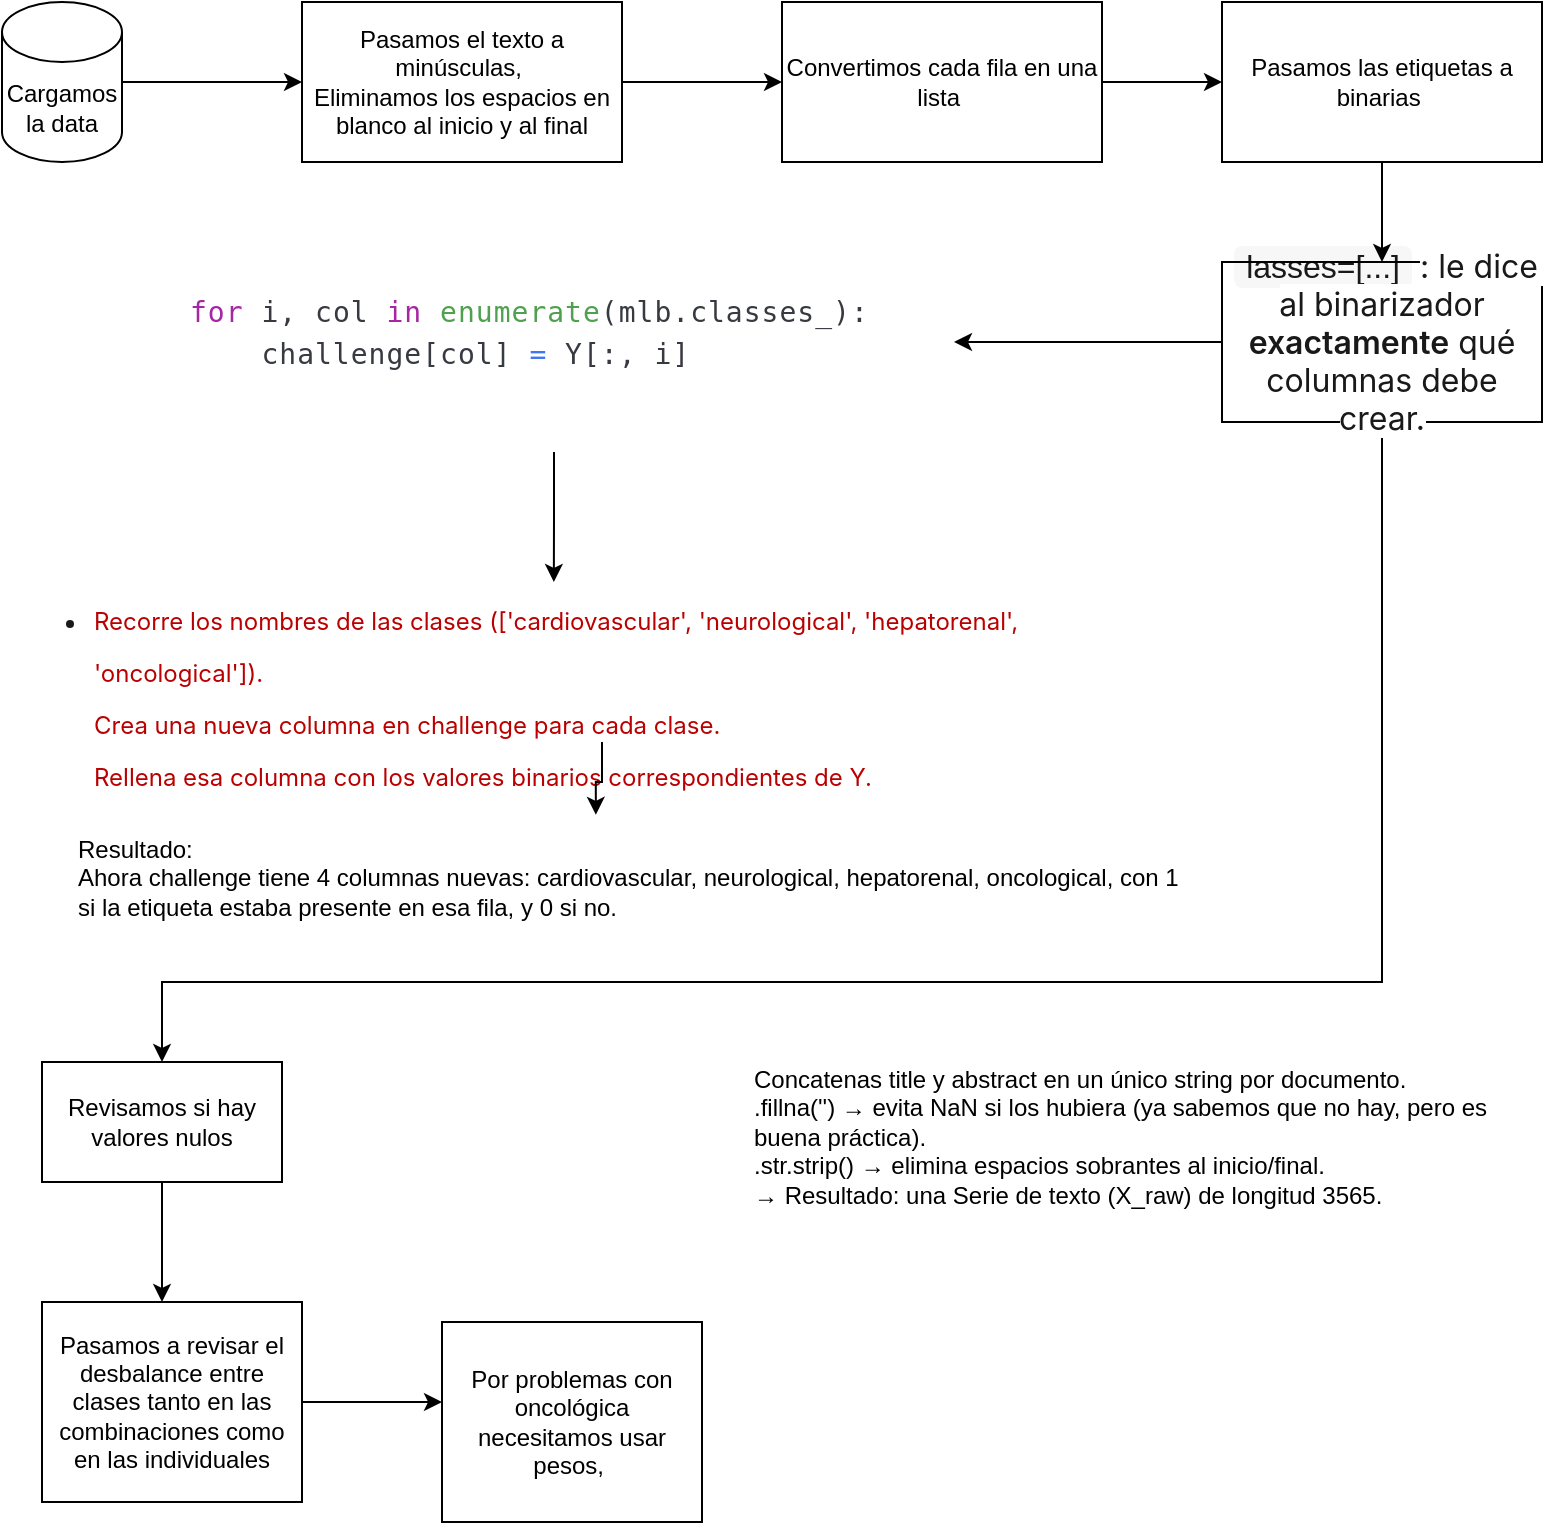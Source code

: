 <mxfile version="28.2.0">
  <diagram name="Página-1" id="R4MLHaw1RsGRZBGLi2FN">
    <mxGraphModel dx="1391" dy="697" grid="1" gridSize="10" guides="1" tooltips="1" connect="1" arrows="1" fold="1" page="1" pageScale="1" pageWidth="827" pageHeight="1169" math="0" shadow="0">
      <root>
        <mxCell id="0" />
        <mxCell id="1" parent="0" />
        <mxCell id="0DuIZYB2jZfA5ApWnlZL-5" style="edgeStyle=orthogonalEdgeStyle;rounded=0;orthogonalLoop=1;jettySize=auto;html=1;" edge="1" parent="1" source="0DuIZYB2jZfA5ApWnlZL-1" target="0DuIZYB2jZfA5ApWnlZL-2">
          <mxGeometry relative="1" as="geometry" />
        </mxCell>
        <mxCell id="0DuIZYB2jZfA5ApWnlZL-1" value="Cargamos la data" style="shape=cylinder3;whiteSpace=wrap;html=1;boundedLbl=1;backgroundOutline=1;size=15;" vertex="1" parent="1">
          <mxGeometry x="40" y="60" width="60" height="80" as="geometry" />
        </mxCell>
        <mxCell id="0DuIZYB2jZfA5ApWnlZL-6" style="edgeStyle=orthogonalEdgeStyle;rounded=0;orthogonalLoop=1;jettySize=auto;html=1;entryX=0;entryY=0.5;entryDx=0;entryDy=0;" edge="1" parent="1" source="0DuIZYB2jZfA5ApWnlZL-2" target="0DuIZYB2jZfA5ApWnlZL-4">
          <mxGeometry relative="1" as="geometry" />
        </mxCell>
        <mxCell id="0DuIZYB2jZfA5ApWnlZL-2" value="Pasamos el texto a minúsculas,&amp;nbsp;&lt;div&gt;Eliminamos los espacios en blanco al inicio y al final&lt;/div&gt;" style="rounded=0;whiteSpace=wrap;html=1;" vertex="1" parent="1">
          <mxGeometry x="190" y="60" width="160" height="80" as="geometry" />
        </mxCell>
        <mxCell id="0DuIZYB2jZfA5ApWnlZL-10" style="edgeStyle=orthogonalEdgeStyle;rounded=0;orthogonalLoop=1;jettySize=auto;html=1;entryX=0.5;entryY=0;entryDx=0;entryDy=0;" edge="1" parent="1" source="0DuIZYB2jZfA5ApWnlZL-3" target="0DuIZYB2jZfA5ApWnlZL-9">
          <mxGeometry relative="1" as="geometry" />
        </mxCell>
        <mxCell id="0DuIZYB2jZfA5ApWnlZL-3" value="Pasamos las etiquetas a binarias&amp;nbsp;" style="rounded=0;whiteSpace=wrap;html=1;" vertex="1" parent="1">
          <mxGeometry x="650" y="60" width="160" height="80" as="geometry" />
        </mxCell>
        <mxCell id="0DuIZYB2jZfA5ApWnlZL-7" style="edgeStyle=orthogonalEdgeStyle;rounded=0;orthogonalLoop=1;jettySize=auto;html=1;entryX=0;entryY=0.5;entryDx=0;entryDy=0;" edge="1" parent="1" source="0DuIZYB2jZfA5ApWnlZL-4" target="0DuIZYB2jZfA5ApWnlZL-3">
          <mxGeometry relative="1" as="geometry" />
        </mxCell>
        <mxCell id="0DuIZYB2jZfA5ApWnlZL-4" value="Convertimos cada fila en una lista&amp;nbsp;" style="rounded=0;whiteSpace=wrap;html=1;" vertex="1" parent="1">
          <mxGeometry x="430" y="60" width="160" height="80" as="geometry" />
        </mxCell>
        <mxCell id="0DuIZYB2jZfA5ApWnlZL-12" style="edgeStyle=orthogonalEdgeStyle;rounded=0;orthogonalLoop=1;jettySize=auto;html=1;" edge="1" parent="1" source="0DuIZYB2jZfA5ApWnlZL-9" target="0DuIZYB2jZfA5ApWnlZL-11">
          <mxGeometry relative="1" as="geometry" />
        </mxCell>
        <mxCell id="0DuIZYB2jZfA5ApWnlZL-20" style="edgeStyle=orthogonalEdgeStyle;rounded=0;orthogonalLoop=1;jettySize=auto;html=1;entryX=0.5;entryY=0;entryDx=0;entryDy=0;" edge="1" parent="1" source="0DuIZYB2jZfA5ApWnlZL-9" target="0DuIZYB2jZfA5ApWnlZL-21">
          <mxGeometry relative="1" as="geometry">
            <mxPoint x="260.0" y="590" as="targetPoint" />
            <Array as="points">
              <mxPoint x="730" y="550" />
              <mxPoint x="120" y="550" />
            </Array>
          </mxGeometry>
        </mxCell>
        <mxCell id="0DuIZYB2jZfA5ApWnlZL-9" value="&lt;code style=&quot;text-align: left; white-space-collapse: preserve; font-family: inherit; scrollbar-color: transparent transparent; margin: 0px 4px; padding: 2px 6px; border: 0px; font-variant-numeric: inherit; font-variant-east-asian: inherit; font-variant-alternates: inherit; font-variant-position: inherit; font-variant-emoji: inherit; font-stretch: inherit; font-size: 16px; line-height: inherit; font-optical-sizing: inherit; font-size-adjust: inherit; font-kerning: inherit; font-feature-settings: inherit; font-variation-settings: inherit; vertical-align: baseline; color: rgba(0, 0, 0, 0.9); background-color: rgba(0, 0, 0, 0.03); border-radius: 4px; max-width: 100%; word-break: break-word; text-shadow: none; overflow: auto;&quot; data-v-7caec4f8=&quot;&quot; data-v-a1ee3016=&quot;&quot; class=&quot;segment-code-inline&quot;&gt;lasses=[...]&lt;/code&gt;&lt;span style=&quot;text-align: left; white-space-collapse: preserve; color: rgba(0, 0, 0, 0.9); font-family: -apple-system, BlinkMacSystemFont, &amp;quot;Segoe UI&amp;quot;, system-ui, -apple-system, &amp;quot;Segoe UI&amp;quot;, Roboto, Ubuntu, Cantarell, &amp;quot;Noto Sans&amp;quot;, sans-serif, Arial, &amp;quot;PingFang SC&amp;quot;, &amp;quot;Source Han Sans SC&amp;quot;, &amp;quot;Microsoft YaHei UI&amp;quot;, &amp;quot;Microsoft YaHei&amp;quot;, &amp;quot;Noto Sans CJK SC&amp;quot;, sans-serif; font-size: 16px; background-color: rgb(255, 255, 255); float: none; display: inline !important;&quot;&gt;: le dice al binarizador &lt;/span&gt;&lt;span style=&quot;text-align: left; white-space-collapse: preserve; font-family: -apple-system, BlinkMacSystemFont, &amp;quot;Segoe UI&amp;quot;, system-ui, -apple-system, &amp;quot;Segoe UI&amp;quot;, Roboto, Ubuntu, Cantarell, &amp;quot;Noto Sans&amp;quot;, sans-serif, Arial, &amp;quot;PingFang SC&amp;quot;, &amp;quot;Source Han Sans SC&amp;quot;, &amp;quot;Microsoft YaHei UI&amp;quot;, &amp;quot;Microsoft YaHei&amp;quot;, &amp;quot;Noto Sans CJK SC&amp;quot;, sans-serif; scrollbar-color: transparent transparent; margin: 0px; padding: 0px; border: 0px; font-variant-numeric: inherit; font-variant-east-asian: inherit; font-variant-alternates: inherit; font-variant-position: inherit; font-variant-emoji: inherit; font-weight: 600; font-stretch: inherit; font-size: 16px; line-height: inherit; font-optical-sizing: inherit; font-size-adjust: inherit; font-kerning: inherit; font-feature-settings: inherit; font-variation-settings: inherit; vertical-align: baseline; color: rgba(0, 0, 0, 0.9); background-color: rgb(255, 255, 255);&quot; class=&quot;&quot;&gt;exactamente&lt;/span&gt;&lt;span style=&quot;text-align: left; white-space-collapse: preserve; color: rgba(0, 0, 0, 0.9); font-family: -apple-system, BlinkMacSystemFont, &amp;quot;Segoe UI&amp;quot;, system-ui, -apple-system, &amp;quot;Segoe UI&amp;quot;, Roboto, Ubuntu, Cantarell, &amp;quot;Noto Sans&amp;quot;, sans-serif, Arial, &amp;quot;PingFang SC&amp;quot;, &amp;quot;Source Han Sans SC&amp;quot;, &amp;quot;Microsoft YaHei UI&amp;quot;, &amp;quot;Microsoft YaHei&amp;quot;, &amp;quot;Noto Sans CJK SC&amp;quot;, sans-serif; font-size: 16px; background-color: rgb(255, 255, 255); float: none; display: inline !important;&quot;&gt; qué columnas debe crear.&lt;/span&gt;" style="rounded=0;whiteSpace=wrap;html=1;" vertex="1" parent="1">
          <mxGeometry x="650" y="190" width="160" height="80" as="geometry" />
        </mxCell>
        <mxCell id="0DuIZYB2jZfA5ApWnlZL-11" value="&lt;pre data-v-efb858b9=&quot;&quot; class=&quot;language-python&quot; style=&quot;font-family: &amp;quot;Fira Code&amp;quot;, &amp;quot;Fira Mono&amp;quot;, Menlo, Consolas, &amp;quot;DejaVu Sans Mono&amp;quot;, monospace; scrollbar-color: transparent transparent; margin: 0.5em 0px; padding: 16px; border: 0px; font-style: normal; font-variant-ligatures: normal; font-variant-caps: normal; font-variant-numeric: inherit; font-variant-east-asian: inherit; font-variant-alternates: inherit; font-variant-position: inherit; font-variant-emoji: inherit; font-weight: 400; font-stretch: inherit; font-size: 14px; line-height: 1.5; font-optical-sizing: inherit; font-size-adjust: inherit; font-kerning: inherit; font-feature-settings: inherit; font-variation-settings: inherit; vertical-align: baseline; color: rgb(56, 58, 66); direction: ltr; text-align: left; white-space: pre; word-spacing: 0px; word-break: normal; tab-size: 2; hyphens: none; overflow: auto; border-radius: 0px; background: none 0% 0% / auto repeat scroll padding-box border-box rgb(255, 255, 255); letter-spacing: 0.5px; orphans: 2; text-indent: 0px; text-transform: none; widows: 2; -webkit-text-stroke-width: 0px; text-decoration-thickness: initial; text-decoration-style: initial; text-decoration-color: initial;&quot;&gt;&lt;code class=&quot;language-python&quot; style=&quot;font-family: &amp;quot;Fira Code&amp;quot;, &amp;quot;Fira Mono&amp;quot;, Menlo, Consolas, &amp;quot;DejaVu Sans Mono&amp;quot;, monospace; scrollbar-color: transparent transparent; margin: 0px; padding: 0px; border: 0px; font-style: inherit; font-variant: inherit; font-weight: inherit; font-stretch: inherit; font-size: inherit; line-height: 1.5; font-optical-sizing: inherit; font-size-adjust: inherit; font-kerning: inherit; font-feature-settings: inherit; font-variation-settings: inherit; vertical-align: baseline; color: rgb(56, 58, 66); direction: ltr; text-align: left; white-space: pre-wrap; word-spacing: normal; word-break: break-word; tab-size: 2; hyphens: none; max-width: 100%; text-shadow: none; overflow: auto;&quot;&gt;&lt;span class=&quot;token keyword&quot; style=&quot;font: inherit; scrollbar-color: transparent transparent; margin: 0px; padding: 0px; border: 0px; vertical-align: baseline; color: rgb(166, 38, 164);&quot;&gt;for&lt;/span&gt; i&lt;span class=&quot;token punctuation&quot; style=&quot;font: inherit; scrollbar-color: transparent transparent; margin: 0px; padding: 0px; border: 0px; vertical-align: baseline; color: rgb(56, 58, 66);&quot;&gt;,&lt;/span&gt; col &lt;span class=&quot;token keyword&quot; style=&quot;font: inherit; scrollbar-color: transparent transparent; margin: 0px; padding: 0px; border: 0px; vertical-align: baseline; color: rgb(166, 38, 164);&quot;&gt;in&lt;/span&gt; &lt;span class=&quot;token builtin&quot; style=&quot;font: inherit; scrollbar-color: transparent transparent; margin: 0px; padding: 0px; border: 0px; vertical-align: baseline; color: rgb(80, 161, 79);&quot;&gt;enumerate&lt;/span&gt;&lt;span class=&quot;token punctuation&quot; style=&quot;font: inherit; scrollbar-color: transparent transparent; margin: 0px; padding: 0px; border: 0px; vertical-align: baseline; color: rgb(56, 58, 66);&quot;&gt;(&lt;/span&gt;mlb&lt;span class=&quot;token punctuation&quot; style=&quot;font: inherit; scrollbar-color: transparent transparent; margin: 0px; padding: 0px; border: 0px; vertical-align: baseline; color: rgb(56, 58, 66);&quot;&gt;.&lt;/span&gt;classes_&lt;span class=&quot;token punctuation&quot; style=&quot;font: inherit; scrollbar-color: transparent transparent; margin: 0px; padding: 0px; border: 0px; vertical-align: baseline; color: rgb(56, 58, 66);&quot;&gt;)&lt;/span&gt;&lt;span class=&quot;token punctuation&quot; style=&quot;font: inherit; scrollbar-color: transparent transparent; margin: 0px; padding: 0px; border: 0px; vertical-align: baseline; color: rgb(56, 58, 66);&quot;&gt;:&lt;/span&gt;&#xa;    challenge&lt;span class=&quot;token punctuation&quot; style=&quot;font: inherit; scrollbar-color: transparent transparent; margin: 0px; padding: 0px; border: 0px; vertical-align: baseline; color: rgb(56, 58, 66);&quot;&gt;[&lt;/span&gt;col&lt;span class=&quot;token punctuation&quot; style=&quot;font: inherit; scrollbar-color: transparent transparent; margin: 0px; padding: 0px; border: 0px; vertical-align: baseline; color: rgb(56, 58, 66);&quot;&gt;]&lt;/span&gt; &lt;span class=&quot;token operator&quot; style=&quot;font: inherit; scrollbar-color: transparent transparent; margin: 0px; padding: 0px; border: 0px; vertical-align: baseline; color: rgb(64, 120, 242);&quot;&gt;=&lt;/span&gt; Y&lt;span class=&quot;token punctuation&quot; style=&quot;font: inherit; scrollbar-color: transparent transparent; margin: 0px; padding: 0px; border: 0px; vertical-align: baseline; color: rgb(56, 58, 66);&quot;&gt;[&lt;/span&gt;&lt;span class=&quot;token punctuation&quot; style=&quot;font: inherit; scrollbar-color: transparent transparent; margin: 0px; padding: 0px; border: 0px; vertical-align: baseline; color: rgb(56, 58, 66);&quot;&gt;:&lt;/span&gt;&lt;span class=&quot;token punctuation&quot; style=&quot;font: inherit; scrollbar-color: transparent transparent; margin: 0px; padding: 0px; border: 0px; vertical-align: baseline; color: rgb(56, 58, 66);&quot;&gt;,&lt;/span&gt; i&lt;span class=&quot;token punctuation&quot; style=&quot;font: inherit; scrollbar-color: transparent transparent; margin: 0px; padding: 0px; border: 0px; vertical-align: baseline; color: rgb(56, 58, 66);&quot;&gt;]&lt;/span&gt;&lt;/code&gt;&lt;/pre&gt;" style="text;whiteSpace=wrap;html=1;" vertex="1" parent="1">
          <mxGeometry x="116" y="175" width="400" height="110" as="geometry" />
        </mxCell>
        <mxCell id="0DuIZYB2jZfA5ApWnlZL-15" value="&lt;ul start=&quot;1&quot; style=&quot;scrollbar-color: rgba(0, 0, 0, 0.25) rgba(0, 0, 0, 0); margin: 0px 0px 16px; padding: 0px 0px 0px 24px; border: 0px; font-variant-numeric: inherit; font-variant-east-asian: inherit; font-variant-alternates: inherit; font-variant-position: inherit; font-variant-emoji: inherit; font-stretch: inherit; line-height: inherit; font-optical-sizing: inherit; font-size-adjust: inherit; font-kerning: inherit; font-feature-settings: inherit; font-variation-settings: inherit; vertical-align: baseline; list-style: disc; orphans: 2; text-align: start; text-indent: 0px; widows: 2; background-color: rgb(255, 255, 255); text-decoration-thickness: initial; text-decoration-style: initial; text-decoration-color: initial; color: rgba(0, 0, 0, 0.9);&quot;&gt;&lt;li style=&quot;font-variant-numeric: inherit; font-variant-east-asian: inherit; font-variant-alternates: inherit; font-variant-position: inherit; font-variant-emoji: inherit; font-stretch: inherit; line-height: inherit; font-optical-sizing: inherit; font-size-adjust: inherit; font-kerning: inherit; font-feature-settings: inherit; font-variation-settings: inherit; scrollbar-color: rgba(0, 0, 0, 0.25) rgba(0, 0, 0, 0); margin: 0px 0px 12px; padding: 0px; border: 0px; vertical-align: baseline;&quot;&gt;&lt;div class=&quot;paragraph&quot; style=&quot;font-variant-alternates: inherit; font-variant-numeric: inherit; font-variant-east-asian: inherit; font-variant-position: inherit; font-variant-emoji: inherit; scrollbar-color: rgba(0, 0, 0, 0.25) rgba(0, 0, 0, 0); margin: 0px; padding: 0px; border: 0px; font-stretch: inherit; line-height: 26px; font-optical-sizing: inherit; font-size-adjust: inherit; font-kerning: inherit; font-feature-settings: inherit; font-variation-settings: inherit; vertical-align: baseline; max-width: 100%; word-break: break-word; text-shadow: none;&quot;&gt;&lt;font style=&quot;font-size: 12px;&quot; face=&quot;-apple-system, BlinkMacSystemFont, Segoe UI, system-ui, -apple-system, Segoe UI, Roboto, Ubuntu, Cantarell, Noto Sans, sans-serif, Arial, PingFang SC, Source Han Sans SC, Microsoft YaHei UI, Microsoft YaHei, Noto Sans CJK SC, sans-serif&quot; color=&quot;rgba(0, 0, 0, 0.9)&quot;&gt;&lt;span style=&quot;white-space-collapse: preserve;&quot;&gt;Recorre los nombres de las clases ([&#39;cardiovascular&#39;, &#39;neurological&#39;, &#39;hepatorenal&#39;, &#39;oncological&#39;]).&lt;br&gt;Crea una nueva columna en challenge para cada clase.&lt;br&gt;Rellena esa columna con los valores binarios correspondientes de Y.&lt;/span&gt;&lt;/font&gt;&lt;/div&gt;&lt;/li&gt;&lt;/ul&gt;&lt;div&gt;&lt;font face=&quot;-apple-system, BlinkMacSystemFont, Segoe UI, system-ui, -apple-system, Segoe UI, Roboto, Ubuntu, Cantarell, Noto Sans, sans-serif, Arial, PingFang SC, Source Han Sans SC, Microsoft YaHei UI, Microsoft YaHei, Noto Sans CJK SC, sans-serif&quot; color=&quot;rgba(0, 0, 0, 0.9)&quot;&gt;&lt;span style=&quot;white-space-collapse: preserve;&quot;&gt;&lt;br&gt;&lt;/span&gt;&lt;/font&gt;&lt;/div&gt;" style="text;whiteSpace=wrap;html=1;" vertex="1" parent="1">
          <mxGeometry x="60" y="350" width="560" height="80" as="geometry" />
        </mxCell>
        <mxCell id="0DuIZYB2jZfA5ApWnlZL-17" style="edgeStyle=orthogonalEdgeStyle;rounded=0;orthogonalLoop=1;jettySize=auto;html=1;entryX=0.457;entryY=0;entryDx=0;entryDy=0;entryPerimeter=0;" edge="1" parent="1" source="0DuIZYB2jZfA5ApWnlZL-11" target="0DuIZYB2jZfA5ApWnlZL-15">
          <mxGeometry relative="1" as="geometry" />
        </mxCell>
        <mxCell id="0DuIZYB2jZfA5ApWnlZL-18" value="Resultado:&#xa;Ahora challenge tiene 4 columnas nuevas: cardiovascular, neurological, hepatorenal, oncological, con 1 si la etiqueta estaba presente en esa fila, y 0 si no." style="text;whiteSpace=wrap;" vertex="1" parent="1">
          <mxGeometry x="76" y="470" width="554" height="70" as="geometry" />
        </mxCell>
        <mxCell id="0DuIZYB2jZfA5ApWnlZL-19" style="edgeStyle=orthogonalEdgeStyle;rounded=0;orthogonalLoop=1;jettySize=auto;html=1;entryX=0.471;entryY=-0.051;entryDx=0;entryDy=0;entryPerimeter=0;" edge="1" parent="1" source="0DuIZYB2jZfA5ApWnlZL-15" target="0DuIZYB2jZfA5ApWnlZL-18">
          <mxGeometry relative="1" as="geometry" />
        </mxCell>
        <mxCell id="0DuIZYB2jZfA5ApWnlZL-22" style="edgeStyle=orthogonalEdgeStyle;rounded=0;orthogonalLoop=1;jettySize=auto;html=1;" edge="1" parent="1" source="0DuIZYB2jZfA5ApWnlZL-21">
          <mxGeometry relative="1" as="geometry">
            <mxPoint x="120.0" y="710" as="targetPoint" />
          </mxGeometry>
        </mxCell>
        <mxCell id="0DuIZYB2jZfA5ApWnlZL-21" value="Revisamos si hay valores nulos" style="rounded=0;whiteSpace=wrap;html=1;" vertex="1" parent="1">
          <mxGeometry x="60" y="590" width="120" height="60" as="geometry" />
        </mxCell>
        <mxCell id="0DuIZYB2jZfA5ApWnlZL-24" style="edgeStyle=orthogonalEdgeStyle;rounded=0;orthogonalLoop=1;jettySize=auto;html=1;" edge="1" parent="1" source="0DuIZYB2jZfA5ApWnlZL-23">
          <mxGeometry relative="1" as="geometry">
            <mxPoint x="260.0" y="760" as="targetPoint" />
          </mxGeometry>
        </mxCell>
        <mxCell id="0DuIZYB2jZfA5ApWnlZL-23" value="Pasamos a revisar el desbalance entre clases tanto en las combinaciones como en las individuales" style="rounded=0;whiteSpace=wrap;html=1;" vertex="1" parent="1">
          <mxGeometry x="60" y="710" width="130" height="100" as="geometry" />
        </mxCell>
        <mxCell id="0DuIZYB2jZfA5ApWnlZL-25" value="Por problemas con oncológica necesitamos usar pesos,&amp;nbsp;" style="rounded=0;whiteSpace=wrap;html=1;" vertex="1" parent="1">
          <mxGeometry x="260" y="720" width="130" height="100" as="geometry" />
        </mxCell>
        <UserObject label="Concatenas title y abstract en un único string por documento.&#xa;.fillna(&#39;&#39;) → evita NaN si los hubiera (ya sabemos que no hay, pero es buena práctica).&#xa;.str.strip() → elimina espacios sobrantes al inicio/final.&#xa;→ Resultado: una Serie de texto (X_raw) de longitud 3565." id="0DuIZYB2jZfA5ApWnlZL-27">
          <mxCell style="text;whiteSpace=wrap;" vertex="1" parent="1">
            <mxGeometry x="414" y="585" width="380" height="80" as="geometry" />
          </mxCell>
        </UserObject>
      </root>
    </mxGraphModel>
  </diagram>
</mxfile>
